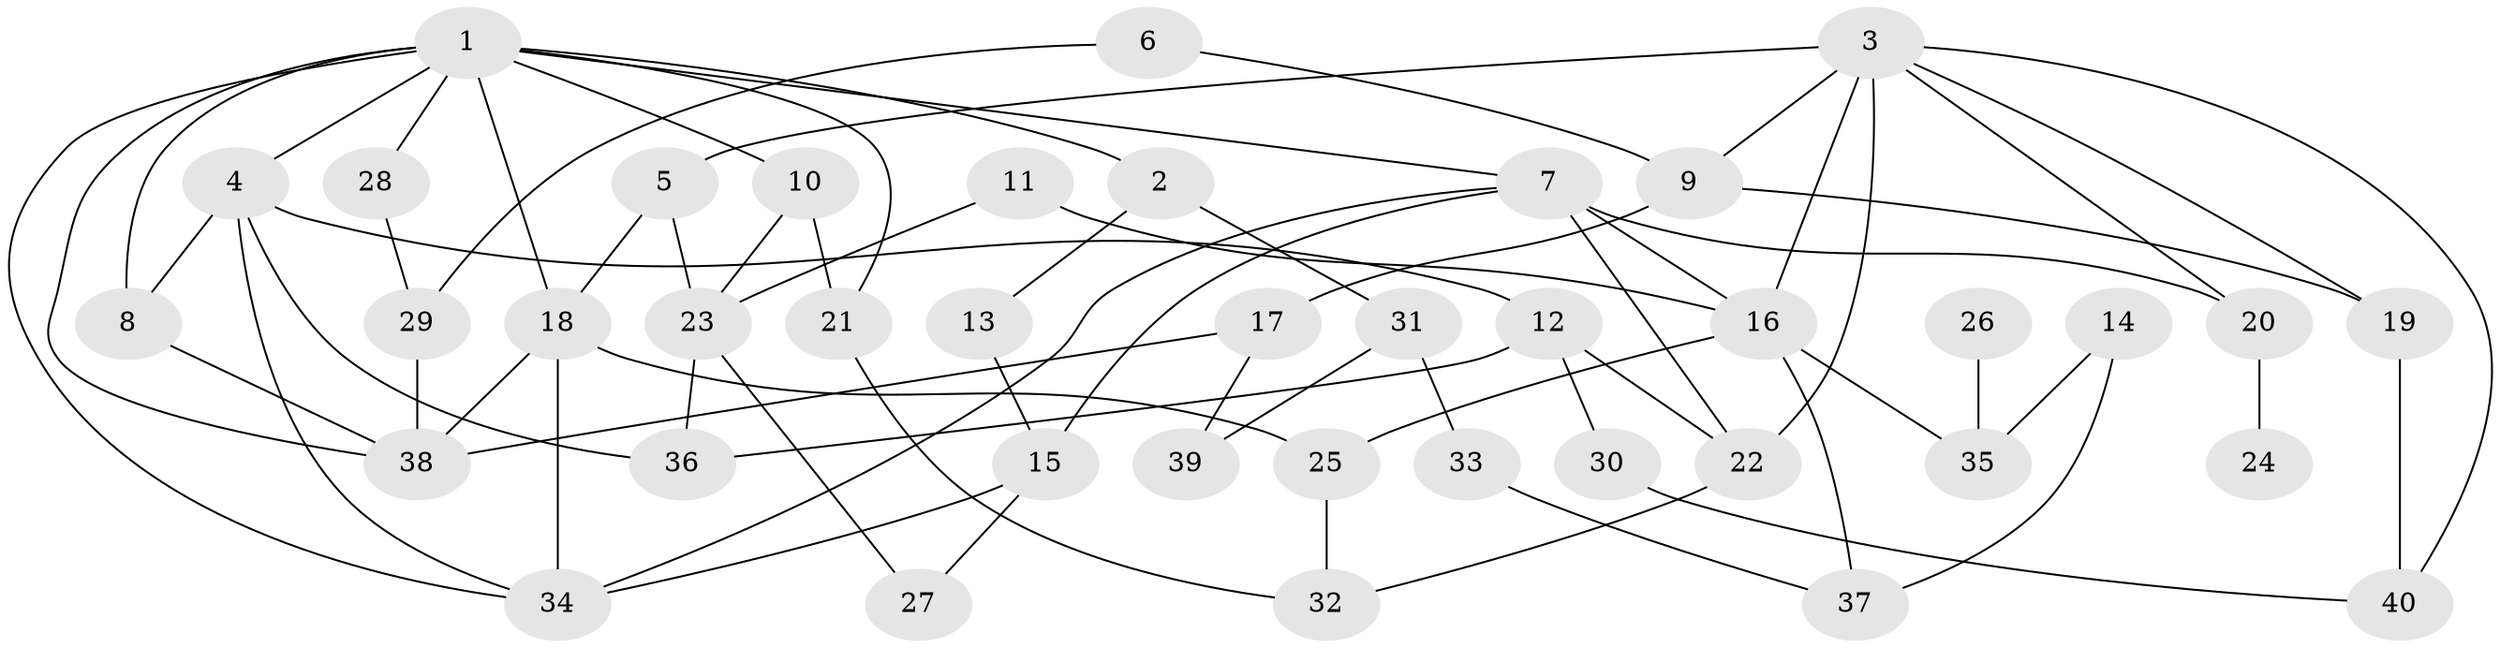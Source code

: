 // original degree distribution, {8: 0.0125, 5: 0.0625, 6: 0.05, 3: 0.2625, 4: 0.1125, 2: 0.325, 1: 0.175}
// Generated by graph-tools (version 1.1) at 2025/00/03/09/25 03:00:58]
// undirected, 40 vertices, 69 edges
graph export_dot {
graph [start="1"]
  node [color=gray90,style=filled];
  1;
  2;
  3;
  4;
  5;
  6;
  7;
  8;
  9;
  10;
  11;
  12;
  13;
  14;
  15;
  16;
  17;
  18;
  19;
  20;
  21;
  22;
  23;
  24;
  25;
  26;
  27;
  28;
  29;
  30;
  31;
  32;
  33;
  34;
  35;
  36;
  37;
  38;
  39;
  40;
  1 -- 2 [weight=1.0];
  1 -- 4 [weight=1.0];
  1 -- 7 [weight=1.0];
  1 -- 8 [weight=1.0];
  1 -- 10 [weight=1.0];
  1 -- 18 [weight=1.0];
  1 -- 21 [weight=1.0];
  1 -- 28 [weight=1.0];
  1 -- 34 [weight=1.0];
  1 -- 38 [weight=1.0];
  2 -- 13 [weight=1.0];
  2 -- 31 [weight=1.0];
  3 -- 5 [weight=1.0];
  3 -- 9 [weight=1.0];
  3 -- 16 [weight=1.0];
  3 -- 19 [weight=1.0];
  3 -- 20 [weight=1.0];
  3 -- 22 [weight=1.0];
  3 -- 40 [weight=1.0];
  4 -- 8 [weight=1.0];
  4 -- 12 [weight=1.0];
  4 -- 34 [weight=1.0];
  4 -- 36 [weight=1.0];
  5 -- 18 [weight=1.0];
  5 -- 23 [weight=1.0];
  6 -- 9 [weight=1.0];
  6 -- 29 [weight=1.0];
  7 -- 15 [weight=1.0];
  7 -- 16 [weight=1.0];
  7 -- 20 [weight=2.0];
  7 -- 22 [weight=1.0];
  7 -- 34 [weight=1.0];
  8 -- 38 [weight=1.0];
  9 -- 17 [weight=1.0];
  9 -- 19 [weight=1.0];
  10 -- 21 [weight=1.0];
  10 -- 23 [weight=1.0];
  11 -- 16 [weight=1.0];
  11 -- 23 [weight=1.0];
  12 -- 22 [weight=1.0];
  12 -- 30 [weight=2.0];
  12 -- 36 [weight=1.0];
  13 -- 15 [weight=1.0];
  14 -- 35 [weight=1.0];
  14 -- 37 [weight=1.0];
  15 -- 27 [weight=1.0];
  15 -- 34 [weight=1.0];
  16 -- 25 [weight=1.0];
  16 -- 35 [weight=1.0];
  16 -- 37 [weight=1.0];
  17 -- 38 [weight=1.0];
  17 -- 39 [weight=1.0];
  18 -- 25 [weight=1.0];
  18 -- 34 [weight=1.0];
  18 -- 38 [weight=1.0];
  19 -- 40 [weight=1.0];
  20 -- 24 [weight=1.0];
  21 -- 32 [weight=1.0];
  22 -- 32 [weight=1.0];
  23 -- 27 [weight=1.0];
  23 -- 36 [weight=1.0];
  25 -- 32 [weight=1.0];
  26 -- 35 [weight=1.0];
  28 -- 29 [weight=1.0];
  29 -- 38 [weight=1.0];
  30 -- 40 [weight=1.0];
  31 -- 33 [weight=1.0];
  31 -- 39 [weight=1.0];
  33 -- 37 [weight=1.0];
}
